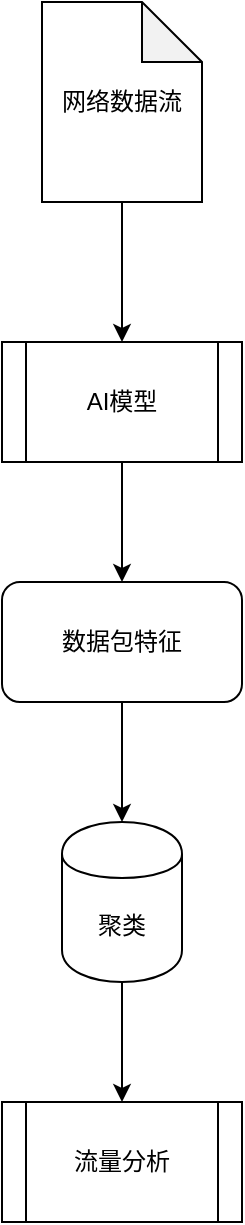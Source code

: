 <mxfile version="13.0.1" type="github">
  <diagram id="q-quLiWhIhdGUAqon-ql" name="第 1 页">
    <mxGraphModel dx="1422" dy="741" grid="1" gridSize="10" guides="1" tooltips="1" connect="1" arrows="1" fold="1" page="1" pageScale="1" pageWidth="827" pageHeight="1169" math="0" shadow="0">
      <root>
        <mxCell id="0" />
        <mxCell id="1" parent="0" />
        <mxCell id="JDs1S9QyDudAUrw9DIwo-1" value="网络数据流" style="shape=note;whiteSpace=wrap;html=1;backgroundOutline=1;darkOpacity=0.05;" vertex="1" parent="1">
          <mxGeometry x="90" y="20" width="80" height="100" as="geometry" />
        </mxCell>
        <mxCell id="JDs1S9QyDudAUrw9DIwo-2" value="AI模型" style="shape=process;whiteSpace=wrap;html=1;backgroundOutline=1;" vertex="1" parent="1">
          <mxGeometry x="70" y="190" width="120" height="60" as="geometry" />
        </mxCell>
        <mxCell id="JDs1S9QyDudAUrw9DIwo-4" value="数据包特征" style="rounded=1;whiteSpace=wrap;html=1;" vertex="1" parent="1">
          <mxGeometry x="70" y="310" width="120" height="60" as="geometry" />
        </mxCell>
        <mxCell id="JDs1S9QyDudAUrw9DIwo-5" value="聚类" style="shape=cylinder;whiteSpace=wrap;html=1;boundedLbl=1;backgroundOutline=1;" vertex="1" parent="1">
          <mxGeometry x="100" y="430" width="60" height="80" as="geometry" />
        </mxCell>
        <mxCell id="JDs1S9QyDudAUrw9DIwo-6" value="" style="endArrow=classic;html=1;exitX=0.5;exitY=1;exitDx=0;exitDy=0;exitPerimeter=0;entryX=0.5;entryY=0;entryDx=0;entryDy=0;" edge="1" parent="1" source="JDs1S9QyDudAUrw9DIwo-1" target="JDs1S9QyDudAUrw9DIwo-2">
          <mxGeometry width="50" height="50" relative="1" as="geometry">
            <mxPoint x="250" y="390" as="sourcePoint" />
            <mxPoint x="300" y="340" as="targetPoint" />
          </mxGeometry>
        </mxCell>
        <mxCell id="JDs1S9QyDudAUrw9DIwo-7" value="" style="endArrow=classic;html=1;exitX=0.5;exitY=1;exitDx=0;exitDy=0;entryX=0.5;entryY=0;entryDx=0;entryDy=0;" edge="1" parent="1" source="JDs1S9QyDudAUrw9DIwo-2" target="JDs1S9QyDudAUrw9DIwo-4">
          <mxGeometry width="50" height="50" relative="1" as="geometry">
            <mxPoint x="140" y="300" as="sourcePoint" />
            <mxPoint x="190" y="250" as="targetPoint" />
          </mxGeometry>
        </mxCell>
        <mxCell id="JDs1S9QyDudAUrw9DIwo-8" value="" style="endArrow=classic;html=1;exitX=0.5;exitY=1;exitDx=0;exitDy=0;entryX=0.5;entryY=0;entryDx=0;entryDy=0;" edge="1" parent="1" source="JDs1S9QyDudAUrw9DIwo-4" target="JDs1S9QyDudAUrw9DIwo-5">
          <mxGeometry width="50" height="50" relative="1" as="geometry">
            <mxPoint x="160" y="430" as="sourcePoint" />
            <mxPoint x="210" y="380" as="targetPoint" />
          </mxGeometry>
        </mxCell>
        <mxCell id="JDs1S9QyDudAUrw9DIwo-9" value="流量分析" style="shape=process;whiteSpace=wrap;html=1;backgroundOutline=1;" vertex="1" parent="1">
          <mxGeometry x="70" y="570" width="120" height="60" as="geometry" />
        </mxCell>
        <mxCell id="JDs1S9QyDudAUrw9DIwo-10" value="" style="endArrow=classic;html=1;exitX=0.5;exitY=1;exitDx=0;exitDy=0;entryX=0.5;entryY=0;entryDx=0;entryDy=0;" edge="1" parent="1" source="JDs1S9QyDudAUrw9DIwo-5" target="JDs1S9QyDudAUrw9DIwo-9">
          <mxGeometry width="50" height="50" relative="1" as="geometry">
            <mxPoint x="210" y="550" as="sourcePoint" />
            <mxPoint x="260" y="500" as="targetPoint" />
          </mxGeometry>
        </mxCell>
      </root>
    </mxGraphModel>
  </diagram>
</mxfile>
